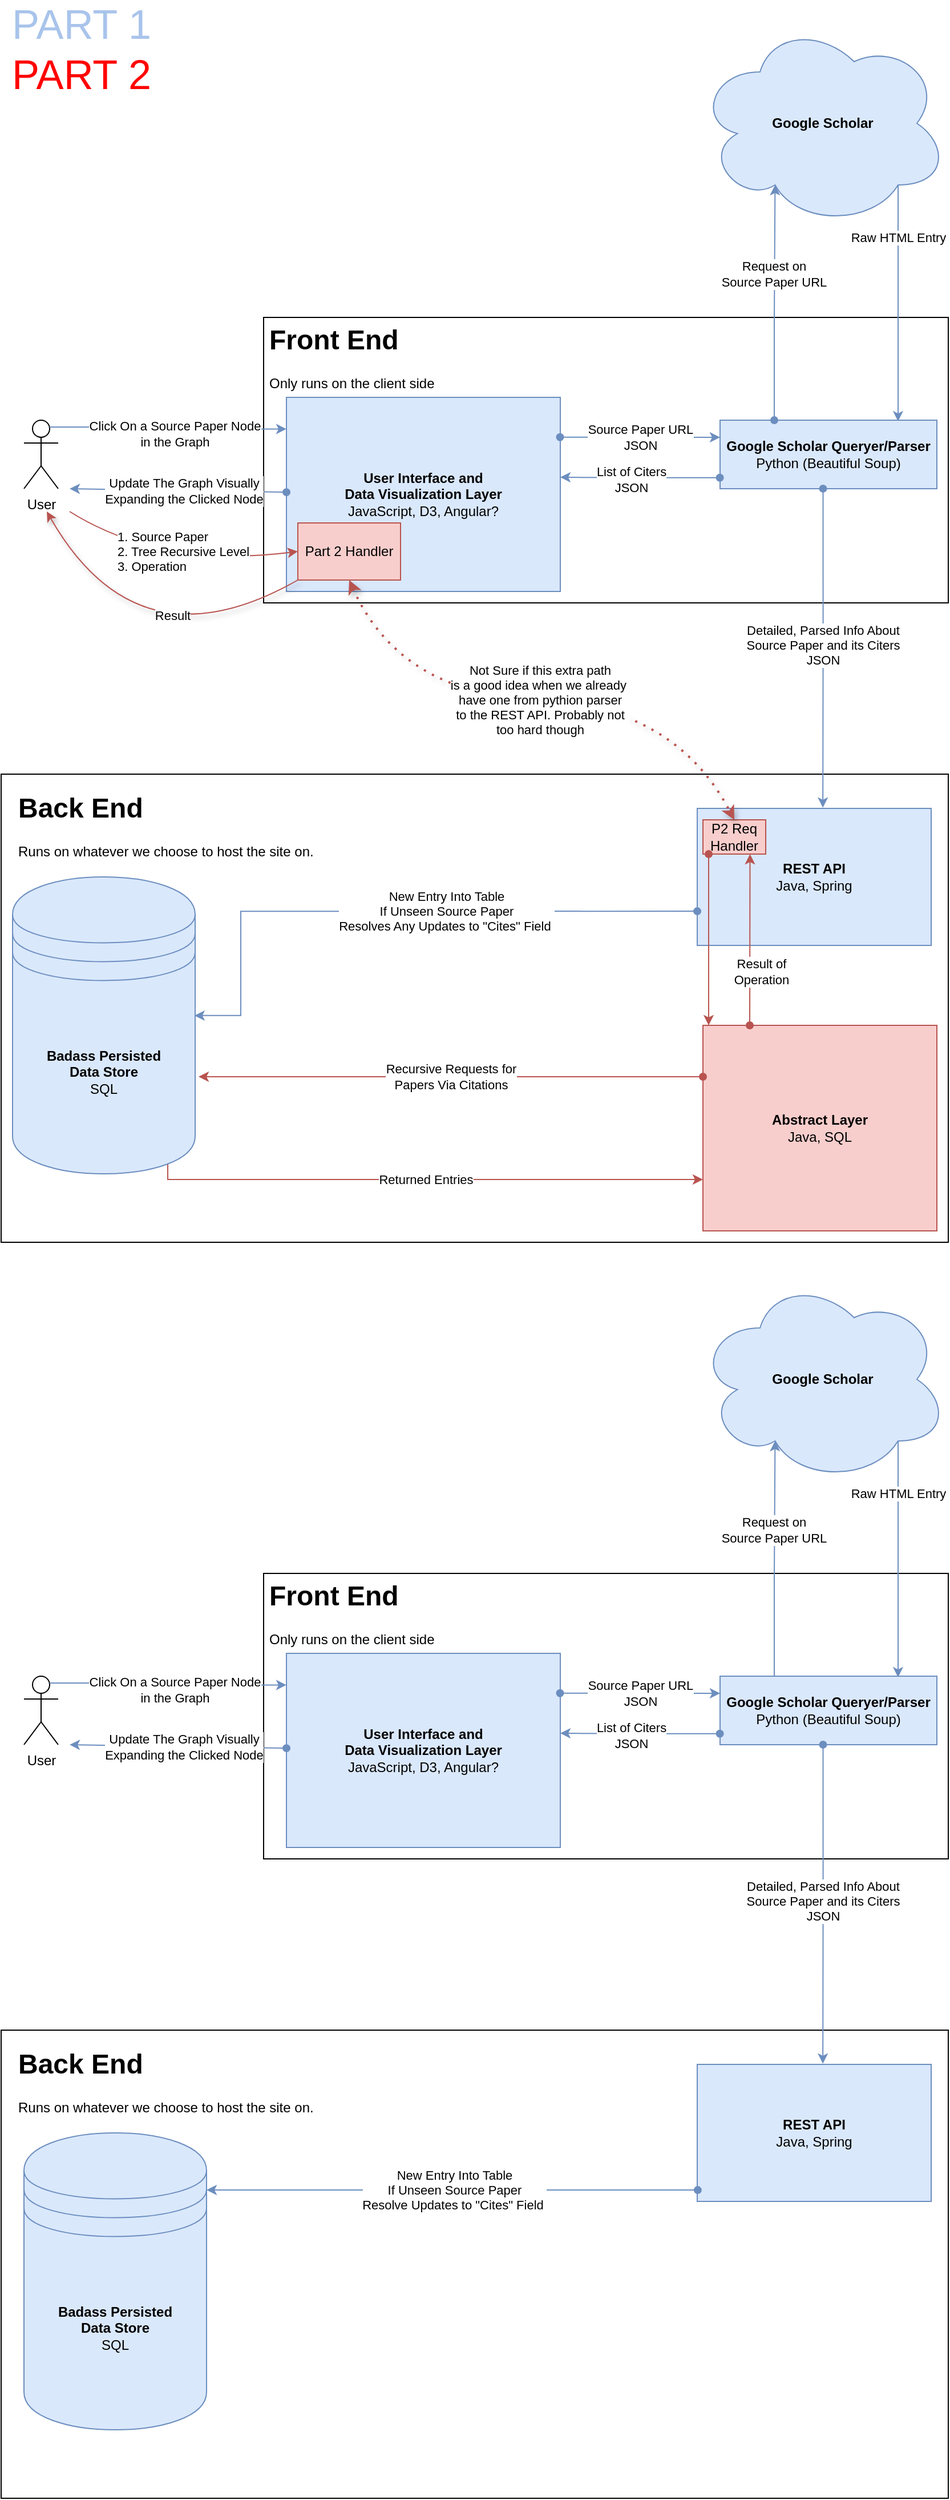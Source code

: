 <mxfile version="14.1.5" type="device"><diagram id="kgpKYQtTHZ0yAKxKKP6v" name="Page-1"><mxGraphModel dx="1422" dy="816" grid="1" gridSize="10" guides="1" tooltips="1" connect="1" arrows="1" fold="1" page="1" pageScale="1" pageWidth="850" pageHeight="1100" math="0" shadow="0"><root><mxCell id="0"/><mxCell id="1" parent="0"/><mxCell id="c9i46No-KxYtZpH6ZoId-1" value="User" style="shape=umlActor;verticalLabelPosition=bottom;verticalAlign=top;html=1;outlineConnect=0;" parent="1" vertex="1"><mxGeometry x="30" y="370" width="30" height="60" as="geometry"/></mxCell><mxCell id="c9i46No-KxYtZpH6ZoId-4" value="" style="rounded=0;whiteSpace=wrap;html=1;" parent="1" vertex="1"><mxGeometry x="240" y="280" width="600" height="250" as="geometry"/></mxCell><mxCell id="c9i46No-KxYtZpH6ZoId-5" value="" style="rounded=0;whiteSpace=wrap;html=1;" parent="1" vertex="1"><mxGeometry x="10" y="680" width="830" height="410" as="geometry"/></mxCell><mxCell id="c9i46No-KxYtZpH6ZoId-26" style="edgeStyle=orthogonalEdgeStyle;rounded=0;orthogonalLoop=1;jettySize=auto;html=1;exitX=0.8;exitY=0.8;exitDx=0;exitDy=0;exitPerimeter=0;entryX=0.821;entryY=0.017;entryDx=0;entryDy=0;entryPerimeter=0;fillColor=#dae8fc;strokeColor=#6c8ebf;" parent="1" source="c9i46No-KxYtZpH6ZoId-6" target="c9i46No-KxYtZpH6ZoId-19" edge="1"><mxGeometry relative="1" as="geometry"/></mxCell><mxCell id="c9i46No-KxYtZpH6ZoId-37" value="Raw HTML Entry" style="edgeLabel;html=1;align=center;verticalAlign=middle;resizable=0;points=[];" parent="c9i46No-KxYtZpH6ZoId-26" vertex="1" connectable="0"><mxGeometry x="-0.73" relative="1" as="geometry"><mxPoint y="18" as="offset"/></mxGeometry></mxCell><mxCell id="c9i46No-KxYtZpH6ZoId-6" value="&lt;b&gt;Google Scholar&lt;/b&gt;" style="ellipse;shape=cloud;whiteSpace=wrap;html=1;fillColor=#dae8fc;strokeColor=#6c8ebf;" parent="1" vertex="1"><mxGeometry x="620" y="20" width="220" height="180" as="geometry"/></mxCell><mxCell id="c9i46No-KxYtZpH6ZoId-52" value="Returned Entries" style="edgeStyle=orthogonalEdgeStyle;rounded=0;orthogonalLoop=1;jettySize=auto;html=1;exitX=0.85;exitY=0.95;exitDx=0;exitDy=0;exitPerimeter=0;entryX=0;entryY=0.75;entryDx=0;entryDy=0;fillColor=#f8cecc;strokeColor=#b85450;" parent="1" source="c9i46No-KxYtZpH6ZoId-16" target="c9i46No-KxYtZpH6ZoId-46" edge="1"><mxGeometry relative="1" as="geometry"><Array as="points"><mxPoint x="156" y="1035"/></Array></mxGeometry></mxCell><mxCell id="c9i46No-KxYtZpH6ZoId-16" value="&lt;b&gt;Badass Persisted&lt;/b&gt;&lt;br&gt;&lt;b&gt;Data Store&lt;/b&gt;&lt;br&gt;SQL" style="shape=datastore;whiteSpace=wrap;html=1;rounded=0;fillColor=#dae8fc;strokeColor=#6c8ebf;" parent="1" vertex="1"><mxGeometry x="20" y="770" width="160" height="260" as="geometry"/></mxCell><mxCell id="c9i46No-KxYtZpH6ZoId-18" value="&lt;b&gt;User Interface and&lt;br&gt;Data Visualization Layer&lt;br&gt;&lt;/b&gt;JavaScript, D3, Angular?" style="rounded=0;whiteSpace=wrap;html=1;fillColor=#dae8fc;strokeColor=#6c8ebf;" parent="1" vertex="1"><mxGeometry x="260" y="350" width="240" height="170" as="geometry"/></mxCell><mxCell id="c9i46No-KxYtZpH6ZoId-19" value="&lt;b&gt;Google Scholar Queryer/Parser&lt;/b&gt;&lt;br&gt;Python (Beautiful Soup)" style="rounded=0;whiteSpace=wrap;html=1;fillColor=#dae8fc;strokeColor=#6c8ebf;" parent="1" vertex="1"><mxGeometry x="640" y="370" width="190" height="60" as="geometry"/></mxCell><mxCell id="c9i46No-KxYtZpH6ZoId-22" value="&lt;h1&gt;Front End&amp;nbsp;&lt;/h1&gt;Only runs on the client side" style="text;html=1;strokeColor=none;fillColor=none;spacing=5;spacingTop=-20;whiteSpace=wrap;overflow=hidden;rounded=0;" parent="1" vertex="1"><mxGeometry x="240" y="280" width="560" height="70" as="geometry"/></mxCell><mxCell id="c9i46No-KxYtZpH6ZoId-27" value="&lt;h1&gt;Back End&amp;nbsp;&lt;/h1&gt;Runs on whatever we choose to host the site on." style="text;html=1;strokeColor=none;fillColor=none;spacing=5;spacingTop=-20;whiteSpace=wrap;overflow=hidden;rounded=0;" parent="1" vertex="1"><mxGeometry x="20" y="690" width="420" height="70" as="geometry"/></mxCell><mxCell id="c9i46No-KxYtZpH6ZoId-28" value="&lt;font style=&quot;font-size: 36px&quot;&gt;&lt;font color=&quot;#a9c4eb&quot;&gt;PART 1&lt;/font&gt;&lt;br&gt;&lt;font color=&quot;#ff0000&quot;&gt;PART 2&lt;/font&gt;&lt;br&gt;&lt;/font&gt;" style="text;html=1;align=center;verticalAlign=middle;resizable=0;points=[];autosize=1;" parent="1" vertex="1"><mxGeometry x="10" y="20" width="140" height="50" as="geometry"/></mxCell><mxCell id="c9i46No-KxYtZpH6ZoId-30" value="&lt;b&gt;REST API&lt;/b&gt;&lt;br&gt;Java, Spring" style="rounded=0;whiteSpace=wrap;html=1;fillColor=#dae8fc;strokeColor=#6c8ebf;" parent="1" vertex="1"><mxGeometry x="620" y="710" width="205" height="120" as="geometry"/></mxCell><mxCell id="c9i46No-KxYtZpH6ZoId-39" style="edgeStyle=orthogonalEdgeStyle;rounded=0;orthogonalLoop=1;jettySize=auto;html=1;exitX=0.75;exitY=0.1;exitDx=0;exitDy=0;exitPerimeter=0;entryX=0;entryY=0.163;entryDx=0;entryDy=0;entryPerimeter=0;fillColor=#dae8fc;strokeColor=#6c8ebf;" parent="1" source="c9i46No-KxYtZpH6ZoId-1" target="c9i46No-KxYtZpH6ZoId-18" edge="1"><mxGeometry relative="1" as="geometry"/></mxCell><mxCell id="c9i46No-KxYtZpH6ZoId-49" value="Click On a Source Paper Node&lt;br&gt;in the Graph" style="edgeLabel;html=1;align=center;verticalAlign=middle;resizable=0;points=[];" parent="c9i46No-KxYtZpH6ZoId-39" vertex="1" connectable="0"><mxGeometry x="0.22" y="-4" relative="1" as="geometry"><mxPoint x="-16.37" as="offset"/></mxGeometry></mxCell><mxCell id="c9i46No-KxYtZpH6ZoId-41" value="" style="endArrow=classic;html=1;fillColor=#dae8fc;strokeColor=#6c8ebf;startArrow=oval;startFill=1;" parent="1" source="c9i46No-KxYtZpH6ZoId-18" edge="1"><mxGeometry width="50" height="50" relative="1" as="geometry"><mxPoint x="320" y="580" as="sourcePoint"/><mxPoint x="70" y="430" as="targetPoint"/></mxGeometry></mxCell><mxCell id="c9i46No-KxYtZpH6ZoId-50" value="Update The Graph Visually&lt;br&gt;Expanding the Clicked Node" style="edgeLabel;html=1;align=center;verticalAlign=middle;resizable=0;points=[];" parent="c9i46No-KxYtZpH6ZoId-41" vertex="1" connectable="0"><mxGeometry x="0.227" y="1" relative="1" as="geometry"><mxPoint x="26.47" as="offset"/></mxGeometry></mxCell><mxCell id="c9i46No-KxYtZpH6ZoId-46" value="&lt;b&gt;Abstract Layer&lt;/b&gt;&lt;br&gt;Java, SQL" style="rounded=0;whiteSpace=wrap;html=1;fillColor=#f8cecc;strokeColor=#b85450;" parent="1" vertex="1"><mxGeometry x="625" y="900" width="205" height="180" as="geometry"/></mxCell><mxCell id="c9i46No-KxYtZpH6ZoId-51" value="Part 2 Handler" style="rounded=0;whiteSpace=wrap;html=1;fillColor=#f8cecc;strokeColor=#b85450;" parent="1" vertex="1"><mxGeometry x="270" y="460" width="90" height="50" as="geometry"/></mxCell><mxCell id="c9i46No-KxYtZpH6ZoId-53" value="" style="endArrow=classic;html=1;entryX=0;entryY=0.5;entryDx=0;entryDy=0;curved=1;fillColor=#f8cecc;strokeColor=#b85450;" parent="1" target="c9i46No-KxYtZpH6ZoId-51" edge="1"><mxGeometry width="50" height="50" relative="1" as="geometry"><mxPoint x="70" y="450" as="sourcePoint"/><mxPoint x="410" y="400" as="targetPoint"/><Array as="points"><mxPoint x="150" y="500"/></Array></mxGeometry></mxCell><mxCell id="c9i46No-KxYtZpH6ZoId-54" value="1. Source Paper&lt;br&gt;2. Tree Recursive Level&lt;br&gt;3. Operation" style="edgeLabel;html=1;align=left;verticalAlign=middle;resizable=0;points=[];" parent="c9i46No-KxYtZpH6ZoId-53" vertex="1" connectable="0"><mxGeometry x="0.25" y="-1" relative="1" as="geometry"><mxPoint x="-80.47" y="-10.95" as="offset"/></mxGeometry></mxCell><mxCell id="c9i46No-KxYtZpH6ZoId-55" value="P2 Req Handler" style="rounded=0;whiteSpace=wrap;html=1;fillColor=#f8cecc;strokeColor=#b85450;" parent="1" vertex="1"><mxGeometry x="625" y="720" width="55" height="30" as="geometry"/></mxCell><mxCell id="c9i46No-KxYtZpH6ZoId-62" value="Not Sure if this extra path&lt;br&gt;is a good idea when we already&amp;nbsp;&lt;br&gt;have one from pythion parser&lt;br&gt;to the REST API. Probably not&lt;br&gt;too hard though" style="endArrow=classic;dashed=1;html=1;dashPattern=1 3;strokeWidth=2;exitX=0.5;exitY=1;exitDx=0;exitDy=0;entryX=0.5;entryY=0;entryDx=0;entryDy=0;curved=1;fillColor=#f8cecc;strokeColor=#b85450;startArrow=classic;startFill=1;shadow=1;endFill=1;" parent="1" source="c9i46No-KxYtZpH6ZoId-51" target="c9i46No-KxYtZpH6ZoId-55" edge="1"><mxGeometry width="50" height="50" relative="1" as="geometry"><mxPoint x="320" y="620" as="sourcePoint"/><mxPoint x="370" y="570" as="targetPoint"/><Array as="points"><mxPoint x="360" y="610"/><mxPoint x="600" y="620"/></Array></mxGeometry></mxCell><mxCell id="c9i46No-KxYtZpH6ZoId-43" value="Detailed, Parsed Info About &lt;br&gt;Source Paper and its Citers&lt;br&gt;JSON" style="edgeStyle=orthogonalEdgeStyle;rounded=0;orthogonalLoop=1;jettySize=auto;html=1;exitX=0.475;exitY=0.999;exitDx=0;exitDy=0;fillColor=#dae8fc;strokeColor=#6c8ebf;entryX=0.537;entryY=-0.005;entryDx=0;entryDy=0;entryPerimeter=0;startArrow=oval;startFill=1;exitPerimeter=0;" parent="1" source="c9i46No-KxYtZpH6ZoId-19" target="c9i46No-KxYtZpH6ZoId-30" edge="1"><mxGeometry x="-0.017" relative="1" as="geometry"><Array as="points"/><mxPoint as="offset"/></mxGeometry></mxCell><mxCell id="c9i46No-KxYtZpH6ZoId-60" value="Result of &lt;br&gt;Operation" style="edgeStyle=orthogonalEdgeStyle;rounded=0;orthogonalLoop=1;jettySize=auto;html=1;entryX=0.75;entryY=1;entryDx=0;entryDy=0;fillColor=#f8cecc;strokeColor=#b85450;startArrow=oval;startFill=1;" parent="1" target="c9i46No-KxYtZpH6ZoId-55" edge="1"><mxGeometry x="-0.375" y="-10" relative="1" as="geometry"><mxPoint x="666" y="900" as="sourcePoint"/><Array as="points"><mxPoint x="666" y="900"/></Array><mxPoint as="offset"/></mxGeometry></mxCell><mxCell id="c9i46No-KxYtZpH6ZoId-58" style="edgeStyle=orthogonalEdgeStyle;rounded=0;orthogonalLoop=1;jettySize=auto;html=1;fillColor=#f8cecc;strokeColor=#b85450;startArrow=oval;startFill=1;" parent="1" edge="1"><mxGeometry relative="1" as="geometry"><mxPoint x="630" y="750" as="sourcePoint"/><mxPoint x="630" y="900" as="targetPoint"/><Array as="points"><mxPoint x="630" y="750"/><mxPoint x="630" y="900"/></Array></mxGeometry></mxCell><mxCell id="c9i46No-KxYtZpH6ZoId-63" value="Result" style="curved=1;endArrow=classic;html=1;shadow=1;exitX=0;exitY=1;exitDx=0;exitDy=0;fillColor=#f8cecc;strokeColor=#b85450;" parent="1" source="c9i46No-KxYtZpH6ZoId-51" edge="1"><mxGeometry x="-0.315" y="-29" width="50" height="50" relative="1" as="geometry"><mxPoint x="320" y="580" as="sourcePoint"/><mxPoint x="50" y="450" as="targetPoint"/><Array as="points"><mxPoint x="130" y="590"/></Array><mxPoint y="1" as="offset"/></mxGeometry></mxCell><mxCell id="c9i46No-KxYtZpH6ZoId-23" value="Source Paper URL&lt;br&gt;JSON" style="edgeStyle=orthogonalEdgeStyle;rounded=0;orthogonalLoop=1;jettySize=auto;html=1;exitX=0.999;exitY=0.205;exitDx=0;exitDy=0;entryX=0;entryY=0.25;entryDx=0;entryDy=0;fillColor=#dae8fc;strokeColor=#6c8ebf;startArrow=oval;startFill=1;exitPerimeter=0;" parent="1" source="c9i46No-KxYtZpH6ZoId-18" target="c9i46No-KxYtZpH6ZoId-19" edge="1"><mxGeometry relative="1" as="geometry"><Array as="points"/></mxGeometry></mxCell><mxCell id="c9i46No-KxYtZpH6ZoId-35" value="a" style="edgeStyle=orthogonalEdgeStyle;rounded=0;orthogonalLoop=1;jettySize=auto;html=1;exitX=-0.001;exitY=0.84;exitDx=0;exitDy=0;exitPerimeter=0;fillColor=#dae8fc;strokeColor=#6c8ebf;startArrow=oval;startFill=1;" parent="1" source="c9i46No-KxYtZpH6ZoId-19" edge="1"><mxGeometry relative="1" as="geometry"><mxPoint x="500" y="420" as="targetPoint"/><Array as="points"/></mxGeometry></mxCell><mxCell id="c9i46No-KxYtZpH6ZoId-44" value="List of Citers&lt;br&gt;JSON" style="edgeLabel;html=1;align=center;verticalAlign=middle;resizable=0;points=[];" parent="c9i46No-KxYtZpH6ZoId-35" vertex="1" connectable="0"><mxGeometry x="0.124" y="1" relative="1" as="geometry"><mxPoint as="offset"/></mxGeometry></mxCell><mxCell id="c9i46No-KxYtZpH6ZoId-100" value="User" style="shape=umlActor;verticalLabelPosition=bottom;verticalAlign=top;html=1;outlineConnect=0;" parent="1" vertex="1"><mxGeometry x="30" y="1470" width="30" height="60" as="geometry"/></mxCell><mxCell id="c9i46No-KxYtZpH6ZoId-101" value="" style="rounded=0;whiteSpace=wrap;html=1;" parent="1" vertex="1"><mxGeometry x="240" y="1380" width="600" height="250" as="geometry"/></mxCell><mxCell id="c9i46No-KxYtZpH6ZoId-102" value="" style="rounded=0;whiteSpace=wrap;html=1;" parent="1" vertex="1"><mxGeometry x="10" y="1780" width="830" height="410" as="geometry"/></mxCell><mxCell id="c9i46No-KxYtZpH6ZoId-103" style="edgeStyle=orthogonalEdgeStyle;rounded=0;orthogonalLoop=1;jettySize=auto;html=1;exitX=0.8;exitY=0.8;exitDx=0;exitDy=0;exitPerimeter=0;entryX=0.821;entryY=0.017;entryDx=0;entryDy=0;entryPerimeter=0;fillColor=#dae8fc;strokeColor=#6c8ebf;" parent="1" source="c9i46No-KxYtZpH6ZoId-105" target="c9i46No-KxYtZpH6ZoId-111" edge="1"><mxGeometry relative="1" as="geometry"/></mxCell><mxCell id="c9i46No-KxYtZpH6ZoId-104" value="Raw HTML Entry" style="edgeLabel;html=1;align=center;verticalAlign=middle;resizable=0;points=[];" parent="c9i46No-KxYtZpH6ZoId-103" vertex="1" connectable="0"><mxGeometry x="-0.73" relative="1" as="geometry"><mxPoint y="18" as="offset"/></mxGeometry></mxCell><mxCell id="c9i46No-KxYtZpH6ZoId-105" value="&lt;b&gt;Google Scholar&lt;/b&gt;" style="ellipse;shape=cloud;whiteSpace=wrap;html=1;fillColor=#dae8fc;strokeColor=#6c8ebf;" parent="1" vertex="1"><mxGeometry x="620" y="1120" width="220" height="180" as="geometry"/></mxCell><mxCell id="c9i46No-KxYtZpH6ZoId-107" value="&lt;b&gt;Badass Persisted&lt;/b&gt;&lt;br&gt;&lt;b&gt;Data Store&lt;/b&gt;&lt;br&gt;SQL" style="shape=datastore;whiteSpace=wrap;html=1;rounded=0;fillColor=#dae8fc;strokeColor=#6c8ebf;" parent="1" vertex="1"><mxGeometry x="30" y="1870" width="160" height="260" as="geometry"/></mxCell><mxCell id="c9i46No-KxYtZpH6ZoId-108" value="&lt;b&gt;User Interface and&lt;br&gt;Data Visualization Layer&lt;br&gt;&lt;/b&gt;JavaScript, D3, Angular?" style="rounded=0;whiteSpace=wrap;html=1;fillColor=#dae8fc;strokeColor=#6c8ebf;" parent="1" vertex="1"><mxGeometry x="260" y="1450" width="240" height="170" as="geometry"/></mxCell><mxCell id="c9i46No-KxYtZpH6ZoId-109" style="edgeStyle=orthogonalEdgeStyle;rounded=0;orthogonalLoop=1;jettySize=auto;html=1;exitX=0.25;exitY=0;exitDx=0;exitDy=0;entryX=0.31;entryY=0.8;entryDx=0;entryDy=0;entryPerimeter=0;fillColor=#dae8fc;strokeColor=#6c8ebf;" parent="1" source="c9i46No-KxYtZpH6ZoId-111" target="c9i46No-KxYtZpH6ZoId-105" edge="1"><mxGeometry relative="1" as="geometry"/></mxCell><mxCell id="c9i46No-KxYtZpH6ZoId-110" value="Request on &lt;br&gt;Source Paper URL" style="edgeLabel;html=1;align=center;verticalAlign=middle;resizable=0;points=[];" parent="c9i46No-KxYtZpH6ZoId-109" vertex="1" connectable="0"><mxGeometry x="0.245" y="1" relative="1" as="geometry"><mxPoint as="offset"/></mxGeometry></mxCell><mxCell id="c9i46No-KxYtZpH6ZoId-111" value="&lt;b&gt;Google Scholar Queryer/Parser&lt;/b&gt;&lt;br&gt;Python (Beautiful Soup)" style="rounded=0;whiteSpace=wrap;html=1;fillColor=#dae8fc;strokeColor=#6c8ebf;" parent="1" vertex="1"><mxGeometry x="640" y="1470" width="190" height="60" as="geometry"/></mxCell><mxCell id="c9i46No-KxYtZpH6ZoId-112" value="&lt;h1&gt;Front End&amp;nbsp;&lt;/h1&gt;Only runs on the client side" style="text;html=1;strokeColor=none;fillColor=none;spacing=5;spacingTop=-20;whiteSpace=wrap;overflow=hidden;rounded=0;" parent="1" vertex="1"><mxGeometry x="240" y="1380" width="560" height="70" as="geometry"/></mxCell><mxCell id="c9i46No-KxYtZpH6ZoId-113" value="&lt;h1&gt;Back End&amp;nbsp;&lt;/h1&gt;Runs on whatever we choose to host the site on." style="text;html=1;strokeColor=none;fillColor=none;spacing=5;spacingTop=-20;whiteSpace=wrap;overflow=hidden;rounded=0;" parent="1" vertex="1"><mxGeometry x="20" y="1790" width="420" height="70" as="geometry"/></mxCell><mxCell id="c9i46No-KxYtZpH6ZoId-117" value="&lt;b&gt;REST API&lt;/b&gt;&lt;br&gt;Java, Spring" style="rounded=0;whiteSpace=wrap;html=1;fillColor=#dae8fc;strokeColor=#6c8ebf;" parent="1" vertex="1"><mxGeometry x="620" y="1810" width="205" height="120" as="geometry"/></mxCell><mxCell id="c9i46No-KxYtZpH6ZoId-118" style="edgeStyle=orthogonalEdgeStyle;rounded=0;orthogonalLoop=1;jettySize=auto;html=1;exitX=0.75;exitY=0.1;exitDx=0;exitDy=0;exitPerimeter=0;entryX=0;entryY=0.163;entryDx=0;entryDy=0;entryPerimeter=0;fillColor=#dae8fc;strokeColor=#6c8ebf;" parent="1" source="c9i46No-KxYtZpH6ZoId-100" target="c9i46No-KxYtZpH6ZoId-108" edge="1"><mxGeometry relative="1" as="geometry"/></mxCell><mxCell id="c9i46No-KxYtZpH6ZoId-119" value="Click On a Source Paper Node&lt;br&gt;in the Graph" style="edgeLabel;html=1;align=center;verticalAlign=middle;resizable=0;points=[];" parent="c9i46No-KxYtZpH6ZoId-118" vertex="1" connectable="0"><mxGeometry x="0.22" y="-4" relative="1" as="geometry"><mxPoint x="-16.37" as="offset"/></mxGeometry></mxCell><mxCell id="c9i46No-KxYtZpH6ZoId-120" value="" style="endArrow=classic;html=1;fillColor=#dae8fc;strokeColor=#6c8ebf;startArrow=oval;startFill=1;" parent="1" source="c9i46No-KxYtZpH6ZoId-108" edge="1"><mxGeometry width="50" height="50" relative="1" as="geometry"><mxPoint x="320" y="1680" as="sourcePoint"/><mxPoint x="70" y="1530" as="targetPoint"/></mxGeometry></mxCell><mxCell id="c9i46No-KxYtZpH6ZoId-121" value="Update The Graph Visually&lt;br&gt;Expanding the Clicked Node" style="edgeLabel;html=1;align=center;verticalAlign=middle;resizable=0;points=[];" parent="c9i46No-KxYtZpH6ZoId-120" vertex="1" connectable="0"><mxGeometry x="0.227" y="1" relative="1" as="geometry"><mxPoint x="26.47" as="offset"/></mxGeometry></mxCell><mxCell id="c9i46No-KxYtZpH6ZoId-129" value="Detailed, Parsed Info About &lt;br&gt;Source Paper and its Citers&lt;br&gt;JSON" style="edgeStyle=orthogonalEdgeStyle;rounded=0;orthogonalLoop=1;jettySize=auto;html=1;exitX=0.475;exitY=0.999;exitDx=0;exitDy=0;fillColor=#dae8fc;strokeColor=#6c8ebf;entryX=0.537;entryY=-0.005;entryDx=0;entryDy=0;entryPerimeter=0;startArrow=oval;startFill=1;exitPerimeter=0;" parent="1" source="c9i46No-KxYtZpH6ZoId-111" target="c9i46No-KxYtZpH6ZoId-117" edge="1"><mxGeometry x="-0.017" relative="1" as="geometry"><Array as="points"/><mxPoint as="offset"/></mxGeometry></mxCell><mxCell id="c9i46No-KxYtZpH6ZoId-133" value="Source Paper URL&lt;br&gt;JSON" style="edgeStyle=orthogonalEdgeStyle;rounded=0;orthogonalLoop=1;jettySize=auto;html=1;exitX=0.999;exitY=0.205;exitDx=0;exitDy=0;entryX=0;entryY=0.25;entryDx=0;entryDy=0;fillColor=#dae8fc;strokeColor=#6c8ebf;startArrow=oval;startFill=1;exitPerimeter=0;" parent="1" source="c9i46No-KxYtZpH6ZoId-108" target="c9i46No-KxYtZpH6ZoId-111" edge="1"><mxGeometry relative="1" as="geometry"><Array as="points"/></mxGeometry></mxCell><mxCell id="c9i46No-KxYtZpH6ZoId-134" value="a" style="edgeStyle=orthogonalEdgeStyle;rounded=0;orthogonalLoop=1;jettySize=auto;html=1;exitX=-0.001;exitY=0.84;exitDx=0;exitDy=0;exitPerimeter=0;fillColor=#dae8fc;strokeColor=#6c8ebf;startArrow=oval;startFill=1;" parent="1" source="c9i46No-KxYtZpH6ZoId-111" edge="1"><mxGeometry relative="1" as="geometry"><mxPoint x="500" y="1520" as="targetPoint"/><Array as="points"/></mxGeometry></mxCell><mxCell id="c9i46No-KxYtZpH6ZoId-135" value="List of Citers&lt;br&gt;JSON" style="edgeLabel;html=1;align=center;verticalAlign=middle;resizable=0;points=[];" parent="c9i46No-KxYtZpH6ZoId-134" vertex="1" connectable="0"><mxGeometry x="0.124" y="1" relative="1" as="geometry"><mxPoint as="offset"/></mxGeometry></mxCell><mxCell id="c9i46No-KxYtZpH6ZoId-48" value="Recursive Requests for &lt;br&gt;Papers Via Citations" style="edgeStyle=orthogonalEdgeStyle;orthogonalLoop=1;jettySize=auto;html=1;exitX=0;exitY=0.25;exitDx=0;exitDy=0;fillColor=#f8cecc;strokeColor=#b85450;rounded=0;startArrow=oval;startFill=1;" parent="1" source="c9i46No-KxYtZpH6ZoId-46" edge="1"><mxGeometry relative="1" as="geometry"><mxPoint x="183" y="945" as="targetPoint"/></mxGeometry></mxCell><mxCell id="c9i46No-KxYtZpH6ZoId-25" style="edgeStyle=orthogonalEdgeStyle;rounded=0;orthogonalLoop=1;jettySize=auto;html=1;exitX=0.25;exitY=0;exitDx=0;exitDy=0;entryX=0.31;entryY=0.8;entryDx=0;entryDy=0;entryPerimeter=0;fillColor=#dae8fc;strokeColor=#6c8ebf;startArrow=oval;startFill=1;" parent="1" source="c9i46No-KxYtZpH6ZoId-19" target="c9i46No-KxYtZpH6ZoId-6" edge="1"><mxGeometry relative="1" as="geometry"/></mxCell><mxCell id="c9i46No-KxYtZpH6ZoId-36" value="Request on &lt;br&gt;Source Paper URL" style="edgeLabel;html=1;align=center;verticalAlign=middle;resizable=0;points=[];" parent="c9i46No-KxYtZpH6ZoId-25" vertex="1" connectable="0"><mxGeometry x="0.245" y="1" relative="1" as="geometry"><mxPoint as="offset"/></mxGeometry></mxCell><mxCell id="c9i46No-KxYtZpH6ZoId-31" style="edgeStyle=orthogonalEdgeStyle;rounded=0;orthogonalLoop=1;jettySize=auto;html=1;exitX=0.003;exitY=0.822;exitDx=0;exitDy=0;fillColor=#dae8fc;strokeColor=#6c8ebf;startArrow=oval;startFill=1;exitPerimeter=0;" parent="1" edge="1"><mxGeometry relative="1" as="geometry"><mxPoint x="620.005" y="800.05" as="sourcePoint"/><mxPoint x="179.39" y="891.444" as="targetPoint"/><Array as="points"><mxPoint x="220" y="800"/><mxPoint x="220" y="891"/></Array></mxGeometry></mxCell><mxCell id="c9i46No-KxYtZpH6ZoId-45" value="New Entry Into Table &lt;br&gt;If Unseen Source Paper&lt;br&gt;Resolves Any Updates to &quot;Cites&quot; Field&amp;nbsp;" style="edgeLabel;html=1;align=center;verticalAlign=middle;resizable=0;points=[];" parent="c9i46No-KxYtZpH6ZoId-31" vertex="1" connectable="0"><mxGeometry x="0.362" relative="1" as="geometry"><mxPoint x="142.06" as="offset"/></mxGeometry></mxCell><mxCell id="c9i46No-KxYtZpH6ZoId-115" style="edgeStyle=orthogonalEdgeStyle;rounded=0;orthogonalLoop=1;jettySize=auto;html=1;exitX=0.002;exitY=0.917;exitDx=0;exitDy=0;fillColor=#dae8fc;strokeColor=#6c8ebf;exitPerimeter=0;startArrow=oval;startFill=1;" parent="1" source="c9i46No-KxYtZpH6ZoId-117" target="c9i46No-KxYtZpH6ZoId-107" edge="1"><mxGeometry relative="1" as="geometry"><Array as="points"><mxPoint x="280" y="1920"/><mxPoint x="280" y="1920"/></Array></mxGeometry></mxCell><mxCell id="c9i46No-KxYtZpH6ZoId-116" value="New Entry Into Table &lt;br&gt;If Unseen Source Paper&lt;br&gt;Resolve Updates to &quot;Cites&quot; Field&amp;nbsp;" style="edgeLabel;html=1;align=center;verticalAlign=middle;resizable=0;points=[];" parent="c9i46No-KxYtZpH6ZoId-115" vertex="1" connectable="0"><mxGeometry x="0.362" relative="1" as="geometry"><mxPoint x="79.59" as="offset"/></mxGeometry></mxCell></root></mxGraphModel></diagram></mxfile>